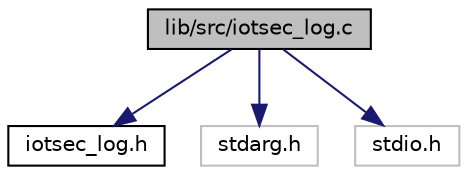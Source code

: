 digraph "lib/src/iotsec_log.c"
{
 // LATEX_PDF_SIZE
  edge [fontname="Helvetica",fontsize="10",labelfontname="Helvetica",labelfontsize="10"];
  node [fontname="Helvetica",fontsize="10",shape=record];
  Node1 [label="lib/src/iotsec_log.c",height=0.2,width=0.4,color="black", fillcolor="grey75", style="filled", fontcolor="black",tooltip="Source file for the IOTsec logging module."];
  Node1 -> Node2 [color="midnightblue",fontsize="10",style="solid",fontname="Helvetica"];
  Node2 [label="iotsec_log.h",height=0.2,width=0.4,color="black", fillcolor="white", style="filled",URL="$iotsec__log_8h.html",tooltip="Include file for the IOTsec logging module."];
  Node1 -> Node3 [color="midnightblue",fontsize="10",style="solid",fontname="Helvetica"];
  Node3 [label="stdarg.h",height=0.2,width=0.4,color="grey75", fillcolor="white", style="filled",tooltip=" "];
  Node1 -> Node4 [color="midnightblue",fontsize="10",style="solid",fontname="Helvetica"];
  Node4 [label="stdio.h",height=0.2,width=0.4,color="grey75", fillcolor="white", style="filled",tooltip=" "];
}
